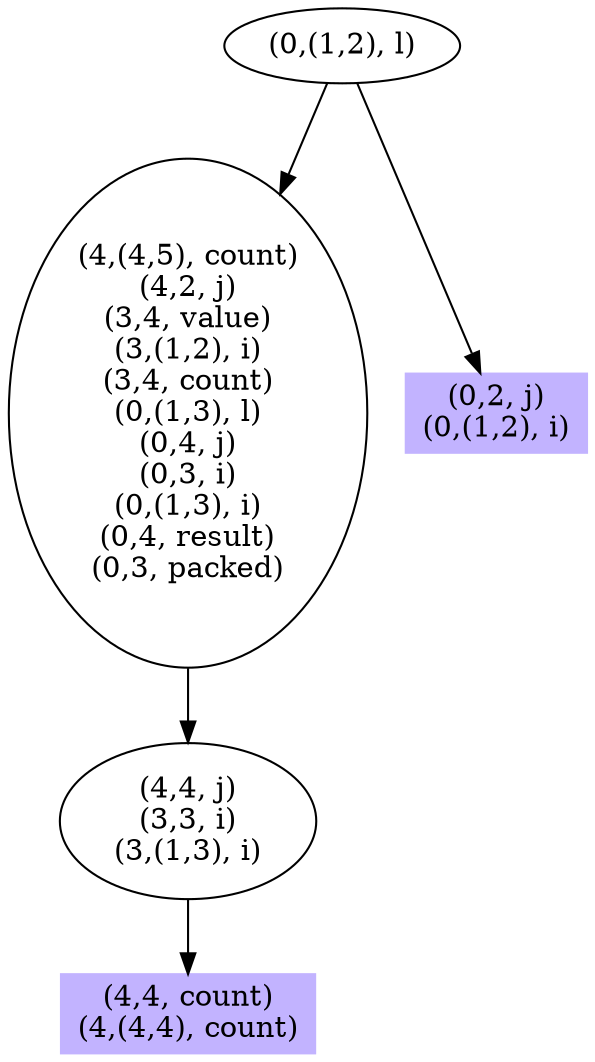 digraph { 
0 [shape=box,style=filled,color=".7 .3 1.0",label="(4,4, count)\n(4,(4,4), count)"];
1 [label="(4,4, j)\n(3,3, i)\n(3,(1,3), i)"];
2 [label="(4,(4,5), count)\n(4,2, j)\n(3,4, value)\n(3,(1,2), i)\n(3,4, count)\n(0,(1,3), l)\n(0,4, j)\n(0,3, i)\n(0,(1,3), i)\n(0,4, result)\n(0,3, packed)"];
3 [shape=box,style=filled,color=".7 .3 1.0",label="(0,2, j)\n(0,(1,2), i)"];
4 [label="(0,(1,2), l)"];
1 -> 0;
2 -> 1;
4 -> 2;
4 -> 3;
}